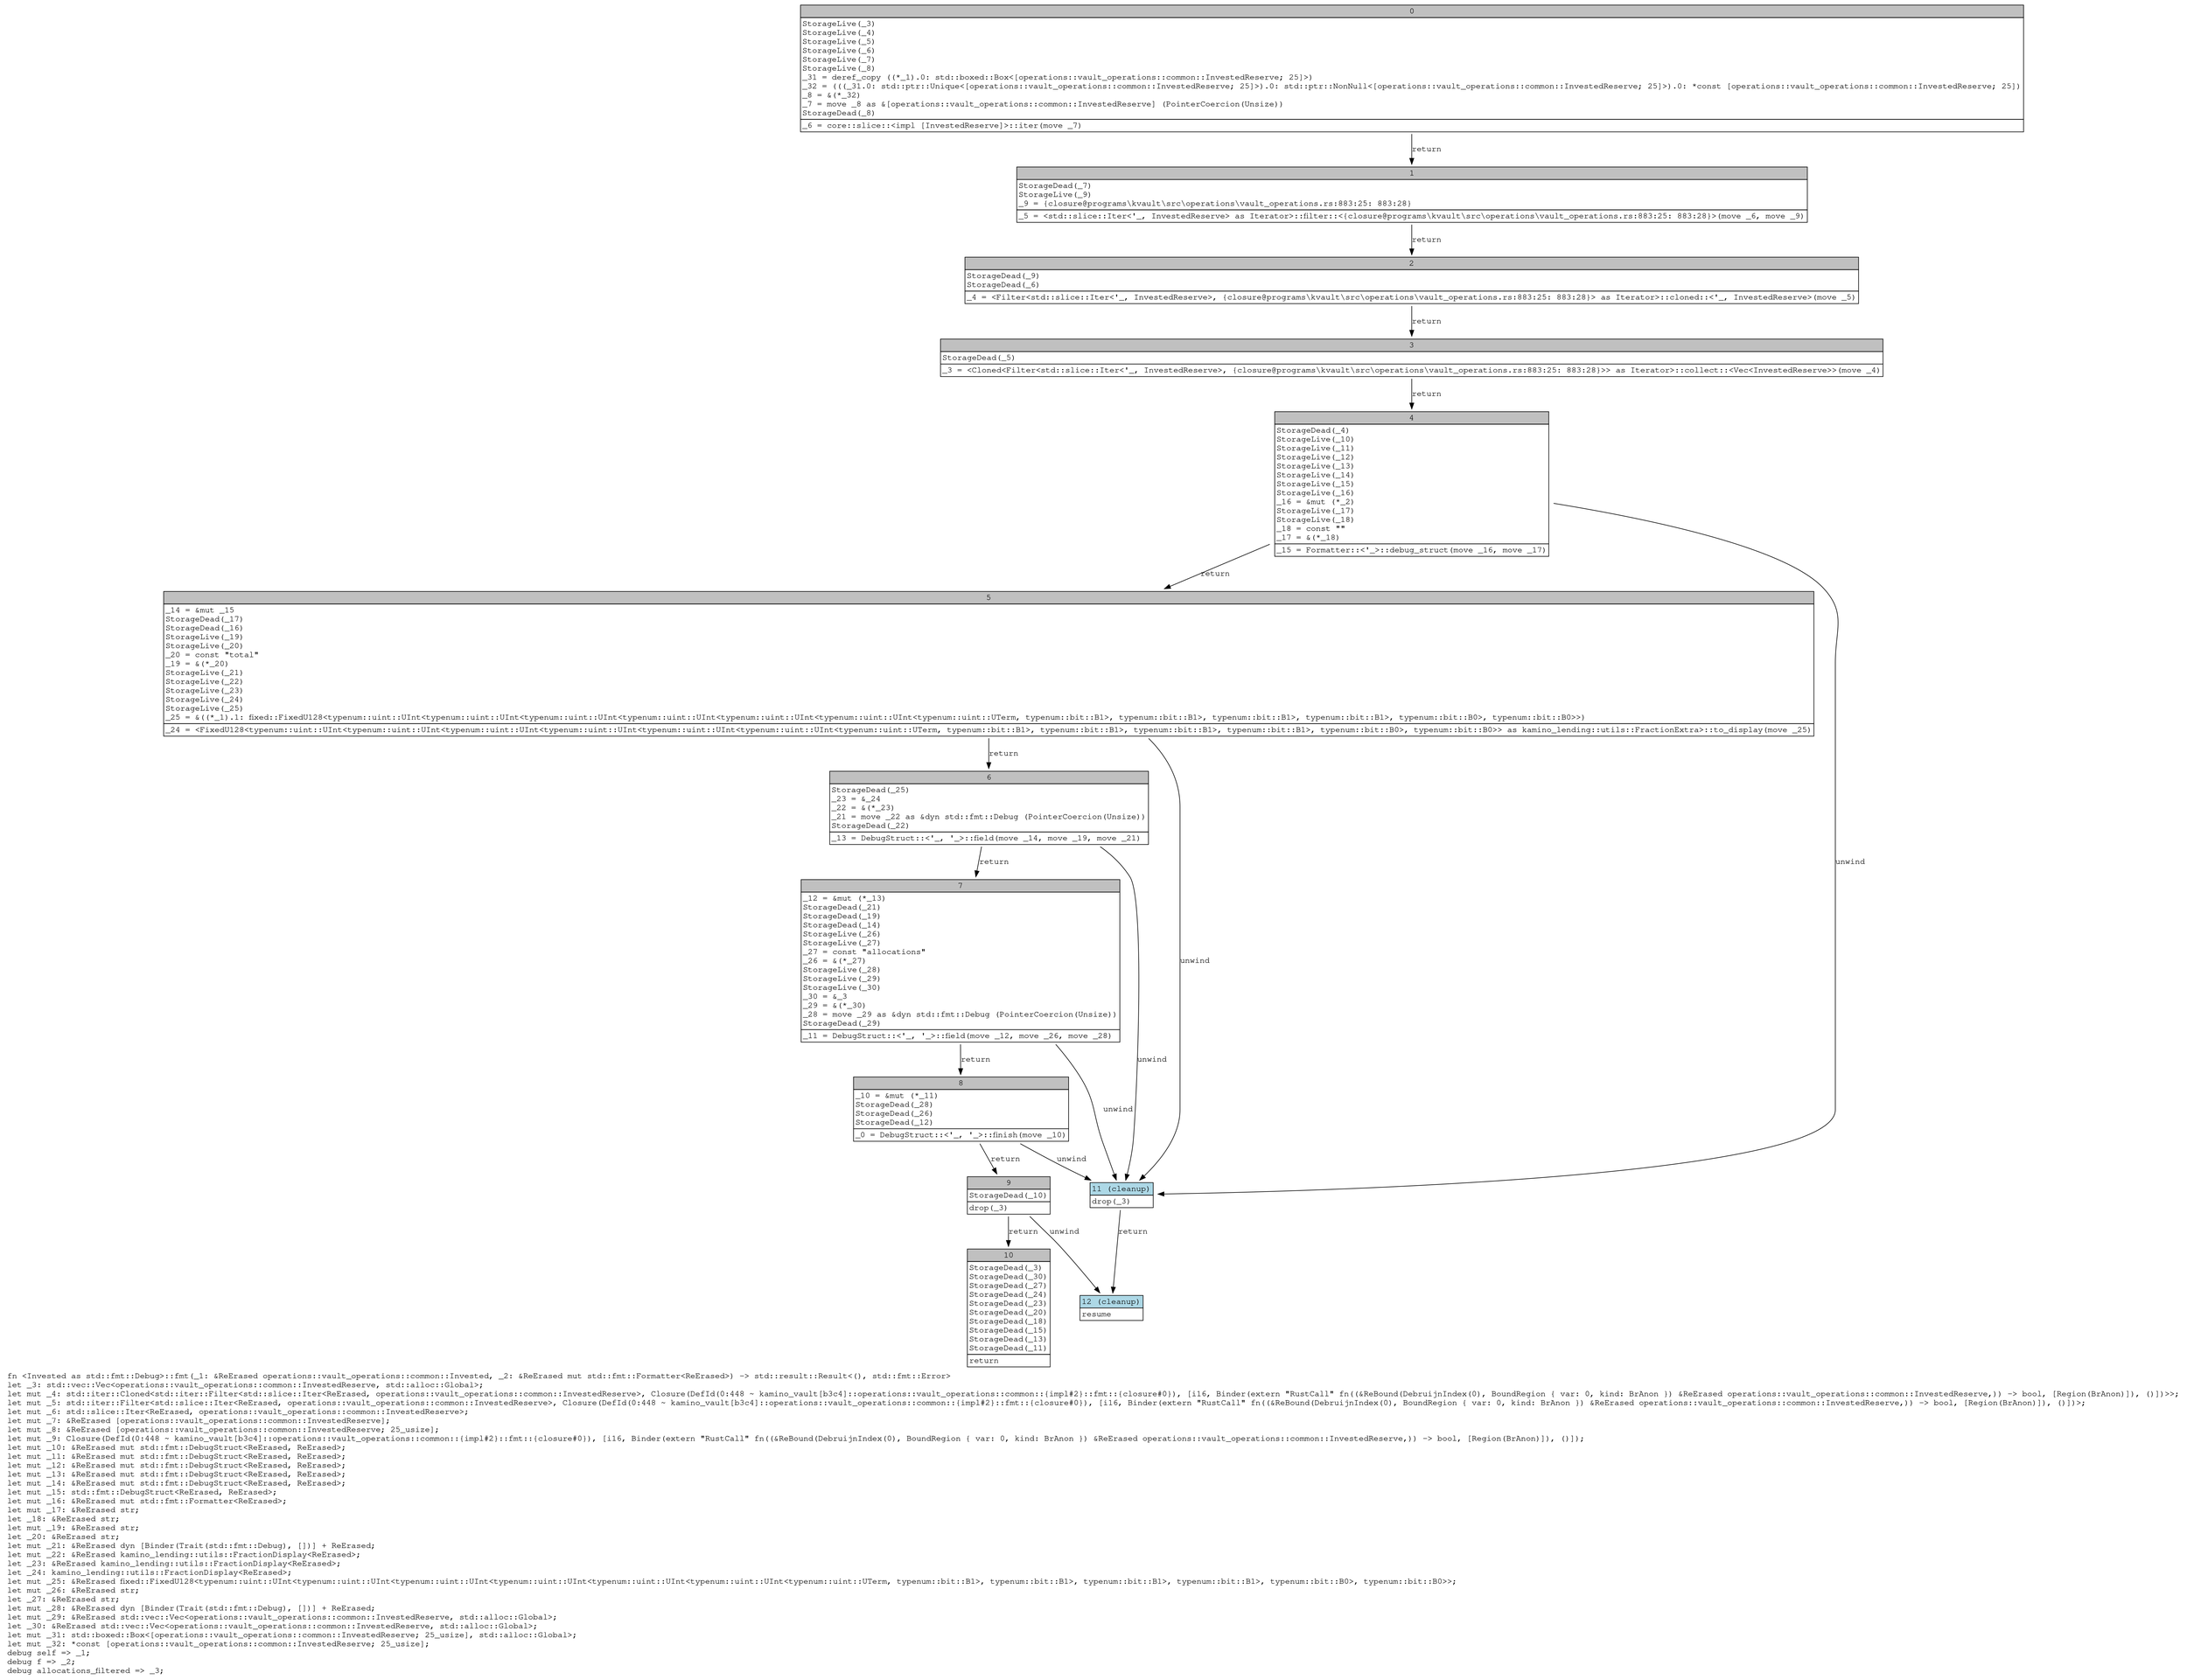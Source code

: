 digraph Mir_0_447 {
    graph [fontname="Courier, monospace"];
    node [fontname="Courier, monospace"];
    edge [fontname="Courier, monospace"];
    label=<fn &lt;Invested as std::fmt::Debug&gt;::fmt(_1: &amp;ReErased operations::vault_operations::common::Invested, _2: &amp;ReErased mut std::fmt::Formatter&lt;ReErased&gt;) -&gt; std::result::Result&lt;(), std::fmt::Error&gt;<br align="left"/>let _3: std::vec::Vec&lt;operations::vault_operations::common::InvestedReserve, std::alloc::Global&gt;;<br align="left"/>let mut _4: std::iter::Cloned&lt;std::iter::Filter&lt;std::slice::Iter&lt;ReErased, operations::vault_operations::common::InvestedReserve&gt;, Closure(DefId(0:448 ~ kamino_vault[b3c4]::operations::vault_operations::common::{impl#2}::fmt::{closure#0}), [i16, Binder(extern &quot;RustCall&quot; fn((&amp;ReBound(DebruijnIndex(0), BoundRegion { var: 0, kind: BrAnon }) &amp;ReErased operations::vault_operations::common::InvestedReserve,)) -&gt; bool, [Region(BrAnon)]), ()])&gt;&gt;;<br align="left"/>let mut _5: std::iter::Filter&lt;std::slice::Iter&lt;ReErased, operations::vault_operations::common::InvestedReserve&gt;, Closure(DefId(0:448 ~ kamino_vault[b3c4]::operations::vault_operations::common::{impl#2}::fmt::{closure#0}), [i16, Binder(extern &quot;RustCall&quot; fn((&amp;ReBound(DebruijnIndex(0), BoundRegion { var: 0, kind: BrAnon }) &amp;ReErased operations::vault_operations::common::InvestedReserve,)) -&gt; bool, [Region(BrAnon)]), ()])&gt;;<br align="left"/>let mut _6: std::slice::Iter&lt;ReErased, operations::vault_operations::common::InvestedReserve&gt;;<br align="left"/>let mut _7: &amp;ReErased [operations::vault_operations::common::InvestedReserve];<br align="left"/>let mut _8: &amp;ReErased [operations::vault_operations::common::InvestedReserve; 25_usize];<br align="left"/>let mut _9: Closure(DefId(0:448 ~ kamino_vault[b3c4]::operations::vault_operations::common::{impl#2}::fmt::{closure#0}), [i16, Binder(extern &quot;RustCall&quot; fn((&amp;ReBound(DebruijnIndex(0), BoundRegion { var: 0, kind: BrAnon }) &amp;ReErased operations::vault_operations::common::InvestedReserve,)) -&gt; bool, [Region(BrAnon)]), ()]);<br align="left"/>let mut _10: &amp;ReErased mut std::fmt::DebugStruct&lt;ReErased, ReErased&gt;;<br align="left"/>let mut _11: &amp;ReErased mut std::fmt::DebugStruct&lt;ReErased, ReErased&gt;;<br align="left"/>let mut _12: &amp;ReErased mut std::fmt::DebugStruct&lt;ReErased, ReErased&gt;;<br align="left"/>let mut _13: &amp;ReErased mut std::fmt::DebugStruct&lt;ReErased, ReErased&gt;;<br align="left"/>let mut _14: &amp;ReErased mut std::fmt::DebugStruct&lt;ReErased, ReErased&gt;;<br align="left"/>let mut _15: std::fmt::DebugStruct&lt;ReErased, ReErased&gt;;<br align="left"/>let mut _16: &amp;ReErased mut std::fmt::Formatter&lt;ReErased&gt;;<br align="left"/>let mut _17: &amp;ReErased str;<br align="left"/>let _18: &amp;ReErased str;<br align="left"/>let mut _19: &amp;ReErased str;<br align="left"/>let _20: &amp;ReErased str;<br align="left"/>let mut _21: &amp;ReErased dyn [Binder(Trait(std::fmt::Debug), [])] + ReErased;<br align="left"/>let mut _22: &amp;ReErased kamino_lending::utils::FractionDisplay&lt;ReErased&gt;;<br align="left"/>let _23: &amp;ReErased kamino_lending::utils::FractionDisplay&lt;ReErased&gt;;<br align="left"/>let _24: kamino_lending::utils::FractionDisplay&lt;ReErased&gt;;<br align="left"/>let mut _25: &amp;ReErased fixed::FixedU128&lt;typenum::uint::UInt&lt;typenum::uint::UInt&lt;typenum::uint::UInt&lt;typenum::uint::UInt&lt;typenum::uint::UInt&lt;typenum::uint::UInt&lt;typenum::uint::UTerm, typenum::bit::B1&gt;, typenum::bit::B1&gt;, typenum::bit::B1&gt;, typenum::bit::B1&gt;, typenum::bit::B0&gt;, typenum::bit::B0&gt;&gt;;<br align="left"/>let mut _26: &amp;ReErased str;<br align="left"/>let _27: &amp;ReErased str;<br align="left"/>let mut _28: &amp;ReErased dyn [Binder(Trait(std::fmt::Debug), [])] + ReErased;<br align="left"/>let mut _29: &amp;ReErased std::vec::Vec&lt;operations::vault_operations::common::InvestedReserve, std::alloc::Global&gt;;<br align="left"/>let _30: &amp;ReErased std::vec::Vec&lt;operations::vault_operations::common::InvestedReserve, std::alloc::Global&gt;;<br align="left"/>let mut _31: std::boxed::Box&lt;[operations::vault_operations::common::InvestedReserve; 25_usize], std::alloc::Global&gt;;<br align="left"/>let mut _32: *const [operations::vault_operations::common::InvestedReserve; 25_usize];<br align="left"/>debug self =&gt; _1;<br align="left"/>debug f =&gt; _2;<br align="left"/>debug allocations_filtered =&gt; _3;<br align="left"/>>;
    bb0__0_447 [shape="none", label=<<table border="0" cellborder="1" cellspacing="0"><tr><td bgcolor="gray" align="center" colspan="1">0</td></tr><tr><td align="left" balign="left">StorageLive(_3)<br/>StorageLive(_4)<br/>StorageLive(_5)<br/>StorageLive(_6)<br/>StorageLive(_7)<br/>StorageLive(_8)<br/>_31 = deref_copy ((*_1).0: std::boxed::Box&lt;[operations::vault_operations::common::InvestedReserve; 25]&gt;)<br/>_32 = (((_31.0: std::ptr::Unique&lt;[operations::vault_operations::common::InvestedReserve; 25]&gt;).0: std::ptr::NonNull&lt;[operations::vault_operations::common::InvestedReserve; 25]&gt;).0: *const [operations::vault_operations::common::InvestedReserve; 25])<br/>_8 = &amp;(*_32)<br/>_7 = move _8 as &amp;[operations::vault_operations::common::InvestedReserve] (PointerCoercion(Unsize))<br/>StorageDead(_8)<br/></td></tr><tr><td align="left">_6 = core::slice::&lt;impl [InvestedReserve]&gt;::iter(move _7)</td></tr></table>>];
    bb1__0_447 [shape="none", label=<<table border="0" cellborder="1" cellspacing="0"><tr><td bgcolor="gray" align="center" colspan="1">1</td></tr><tr><td align="left" balign="left">StorageDead(_7)<br/>StorageLive(_9)<br/>_9 = {closure@programs\kvault\src\operations\vault_operations.rs:883:25: 883:28}<br/></td></tr><tr><td align="left">_5 = &lt;std::slice::Iter&lt;'_, InvestedReserve&gt; as Iterator&gt;::filter::&lt;{closure@programs\kvault\src\operations\vault_operations.rs:883:25: 883:28}&gt;(move _6, move _9)</td></tr></table>>];
    bb2__0_447 [shape="none", label=<<table border="0" cellborder="1" cellspacing="0"><tr><td bgcolor="gray" align="center" colspan="1">2</td></tr><tr><td align="left" balign="left">StorageDead(_9)<br/>StorageDead(_6)<br/></td></tr><tr><td align="left">_4 = &lt;Filter&lt;std::slice::Iter&lt;'_, InvestedReserve&gt;, {closure@programs\kvault\src\operations\vault_operations.rs:883:25: 883:28}&gt; as Iterator&gt;::cloned::&lt;'_, InvestedReserve&gt;(move _5)</td></tr></table>>];
    bb3__0_447 [shape="none", label=<<table border="0" cellborder="1" cellspacing="0"><tr><td bgcolor="gray" align="center" colspan="1">3</td></tr><tr><td align="left" balign="left">StorageDead(_5)<br/></td></tr><tr><td align="left">_3 = &lt;Cloned&lt;Filter&lt;std::slice::Iter&lt;'_, InvestedReserve&gt;, {closure@programs\kvault\src\operations\vault_operations.rs:883:25: 883:28}&gt;&gt; as Iterator&gt;::collect::&lt;Vec&lt;InvestedReserve&gt;&gt;(move _4)</td></tr></table>>];
    bb4__0_447 [shape="none", label=<<table border="0" cellborder="1" cellspacing="0"><tr><td bgcolor="gray" align="center" colspan="1">4</td></tr><tr><td align="left" balign="left">StorageDead(_4)<br/>StorageLive(_10)<br/>StorageLive(_11)<br/>StorageLive(_12)<br/>StorageLive(_13)<br/>StorageLive(_14)<br/>StorageLive(_15)<br/>StorageLive(_16)<br/>_16 = &amp;mut (*_2)<br/>StorageLive(_17)<br/>StorageLive(_18)<br/>_18 = const &quot;&quot;<br/>_17 = &amp;(*_18)<br/></td></tr><tr><td align="left">_15 = Formatter::&lt;'_&gt;::debug_struct(move _16, move _17)</td></tr></table>>];
    bb5__0_447 [shape="none", label=<<table border="0" cellborder="1" cellspacing="0"><tr><td bgcolor="gray" align="center" colspan="1">5</td></tr><tr><td align="left" balign="left">_14 = &amp;mut _15<br/>StorageDead(_17)<br/>StorageDead(_16)<br/>StorageLive(_19)<br/>StorageLive(_20)<br/>_20 = const &quot;total&quot;<br/>_19 = &amp;(*_20)<br/>StorageLive(_21)<br/>StorageLive(_22)<br/>StorageLive(_23)<br/>StorageLive(_24)<br/>StorageLive(_25)<br/>_25 = &amp;((*_1).1: fixed::FixedU128&lt;typenum::uint::UInt&lt;typenum::uint::UInt&lt;typenum::uint::UInt&lt;typenum::uint::UInt&lt;typenum::uint::UInt&lt;typenum::uint::UInt&lt;typenum::uint::UTerm, typenum::bit::B1&gt;, typenum::bit::B1&gt;, typenum::bit::B1&gt;, typenum::bit::B1&gt;, typenum::bit::B0&gt;, typenum::bit::B0&gt;&gt;)<br/></td></tr><tr><td align="left">_24 = &lt;FixedU128&lt;typenum::uint::UInt&lt;typenum::uint::UInt&lt;typenum::uint::UInt&lt;typenum::uint::UInt&lt;typenum::uint::UInt&lt;typenum::uint::UInt&lt;typenum::uint::UTerm, typenum::bit::B1&gt;, typenum::bit::B1&gt;, typenum::bit::B1&gt;, typenum::bit::B1&gt;, typenum::bit::B0&gt;, typenum::bit::B0&gt;&gt; as kamino_lending::utils::FractionExtra&gt;::to_display(move _25)</td></tr></table>>];
    bb6__0_447 [shape="none", label=<<table border="0" cellborder="1" cellspacing="0"><tr><td bgcolor="gray" align="center" colspan="1">6</td></tr><tr><td align="left" balign="left">StorageDead(_25)<br/>_23 = &amp;_24<br/>_22 = &amp;(*_23)<br/>_21 = move _22 as &amp;dyn std::fmt::Debug (PointerCoercion(Unsize))<br/>StorageDead(_22)<br/></td></tr><tr><td align="left">_13 = DebugStruct::&lt;'_, '_&gt;::field(move _14, move _19, move _21)</td></tr></table>>];
    bb7__0_447 [shape="none", label=<<table border="0" cellborder="1" cellspacing="0"><tr><td bgcolor="gray" align="center" colspan="1">7</td></tr><tr><td align="left" balign="left">_12 = &amp;mut (*_13)<br/>StorageDead(_21)<br/>StorageDead(_19)<br/>StorageDead(_14)<br/>StorageLive(_26)<br/>StorageLive(_27)<br/>_27 = const &quot;allocations&quot;<br/>_26 = &amp;(*_27)<br/>StorageLive(_28)<br/>StorageLive(_29)<br/>StorageLive(_30)<br/>_30 = &amp;_3<br/>_29 = &amp;(*_30)<br/>_28 = move _29 as &amp;dyn std::fmt::Debug (PointerCoercion(Unsize))<br/>StorageDead(_29)<br/></td></tr><tr><td align="left">_11 = DebugStruct::&lt;'_, '_&gt;::field(move _12, move _26, move _28)</td></tr></table>>];
    bb8__0_447 [shape="none", label=<<table border="0" cellborder="1" cellspacing="0"><tr><td bgcolor="gray" align="center" colspan="1">8</td></tr><tr><td align="left" balign="left">_10 = &amp;mut (*_11)<br/>StorageDead(_28)<br/>StorageDead(_26)<br/>StorageDead(_12)<br/></td></tr><tr><td align="left">_0 = DebugStruct::&lt;'_, '_&gt;::finish(move _10)</td></tr></table>>];
    bb9__0_447 [shape="none", label=<<table border="0" cellborder="1" cellspacing="0"><tr><td bgcolor="gray" align="center" colspan="1">9</td></tr><tr><td align="left" balign="left">StorageDead(_10)<br/></td></tr><tr><td align="left">drop(_3)</td></tr></table>>];
    bb10__0_447 [shape="none", label=<<table border="0" cellborder="1" cellspacing="0"><tr><td bgcolor="gray" align="center" colspan="1">10</td></tr><tr><td align="left" balign="left">StorageDead(_3)<br/>StorageDead(_30)<br/>StorageDead(_27)<br/>StorageDead(_24)<br/>StorageDead(_23)<br/>StorageDead(_20)<br/>StorageDead(_18)<br/>StorageDead(_15)<br/>StorageDead(_13)<br/>StorageDead(_11)<br/></td></tr><tr><td align="left">return</td></tr></table>>];
    bb11__0_447 [shape="none", label=<<table border="0" cellborder="1" cellspacing="0"><tr><td bgcolor="lightblue" align="center" colspan="1">11 (cleanup)</td></tr><tr><td align="left">drop(_3)</td></tr></table>>];
    bb12__0_447 [shape="none", label=<<table border="0" cellborder="1" cellspacing="0"><tr><td bgcolor="lightblue" align="center" colspan="1">12 (cleanup)</td></tr><tr><td align="left">resume</td></tr></table>>];
    bb0__0_447 -> bb1__0_447 [label="return"];
    bb1__0_447 -> bb2__0_447 [label="return"];
    bb2__0_447 -> bb3__0_447 [label="return"];
    bb3__0_447 -> bb4__0_447 [label="return"];
    bb4__0_447 -> bb5__0_447 [label="return"];
    bb4__0_447 -> bb11__0_447 [label="unwind"];
    bb5__0_447 -> bb6__0_447 [label="return"];
    bb5__0_447 -> bb11__0_447 [label="unwind"];
    bb6__0_447 -> bb7__0_447 [label="return"];
    bb6__0_447 -> bb11__0_447 [label="unwind"];
    bb7__0_447 -> bb8__0_447 [label="return"];
    bb7__0_447 -> bb11__0_447 [label="unwind"];
    bb8__0_447 -> bb9__0_447 [label="return"];
    bb8__0_447 -> bb11__0_447 [label="unwind"];
    bb9__0_447 -> bb10__0_447 [label="return"];
    bb9__0_447 -> bb12__0_447 [label="unwind"];
    bb11__0_447 -> bb12__0_447 [label="return"];
}
